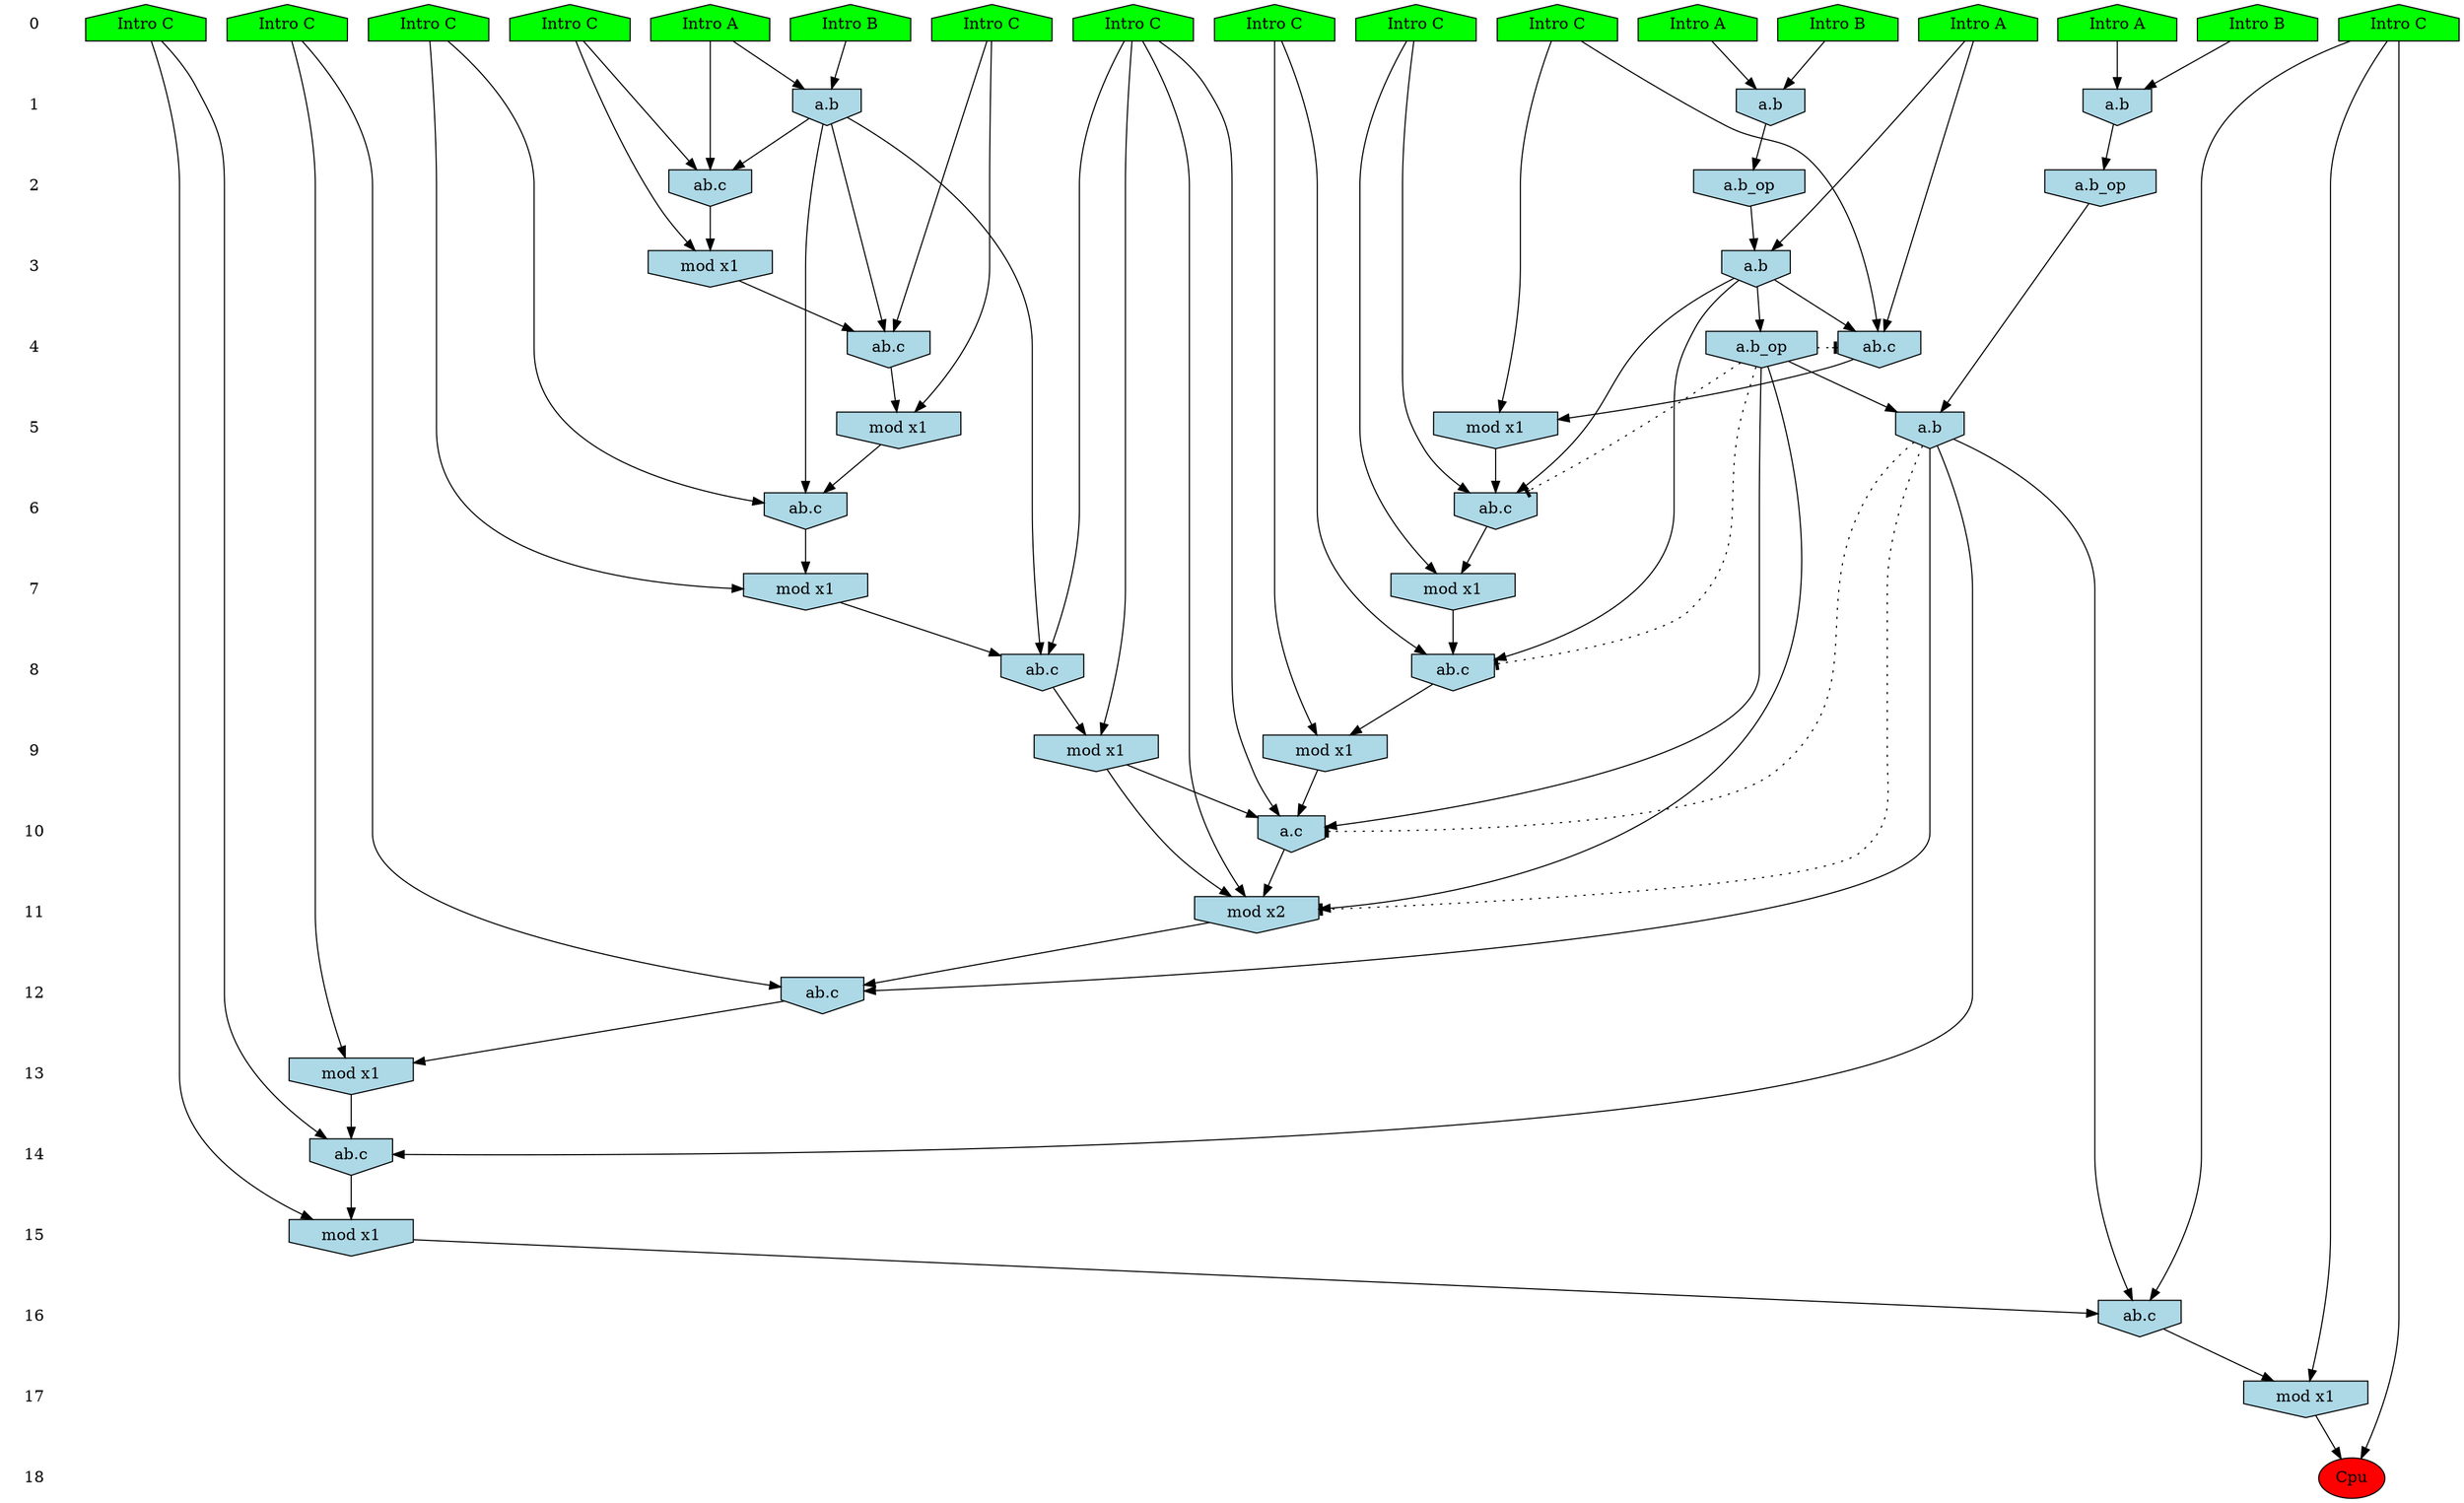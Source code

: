 /* Compression of 1 causal flows obtained in average at 1.971804E+01 t.u */
/* Compressed causal flows were: [3631] */
digraph G{
 ranksep=.5 ; 
{ rank = same ; "0" [shape=plaintext] ; node_1 [label ="Intro B", shape=house, style=filled, fillcolor=green] ;
node_2 [label ="Intro A", shape=house, style=filled, fillcolor=green] ;
node_3 [label ="Intro B", shape=house, style=filled, fillcolor=green] ;
node_4 [label ="Intro A", shape=house, style=filled, fillcolor=green] ;
node_5 [label ="Intro A", shape=house, style=filled, fillcolor=green] ;
node_6 [label ="Intro A", shape=house, style=filled, fillcolor=green] ;
node_7 [label ="Intro B", shape=house, style=filled, fillcolor=green] ;
node_8 [label ="Intro C", shape=house, style=filled, fillcolor=green] ;
node_9 [label ="Intro C", shape=house, style=filled, fillcolor=green] ;
node_10 [label ="Intro C", shape=house, style=filled, fillcolor=green] ;
node_11 [label ="Intro C", shape=house, style=filled, fillcolor=green] ;
node_12 [label ="Intro C", shape=house, style=filled, fillcolor=green] ;
node_13 [label ="Intro C", shape=house, style=filled, fillcolor=green] ;
node_14 [label ="Intro C", shape=house, style=filled, fillcolor=green] ;
node_15 [label ="Intro C", shape=house, style=filled, fillcolor=green] ;
node_16 [label ="Intro C", shape=house, style=filled, fillcolor=green] ;
node_17 [label ="Intro C", shape=house, style=filled, fillcolor=green] ;
}
{ rank = same ; "1" [shape=plaintext] ; node_18 [label="a.b", shape=invhouse, style=filled, fillcolor = lightblue] ;
node_19 [label="a.b", shape=invhouse, style=filled, fillcolor = lightblue] ;
node_22 [label="a.b", shape=invhouse, style=filled, fillcolor = lightblue] ;
}
{ rank = same ; "2" [shape=plaintext] ; node_20 [label="ab.c", shape=invhouse, style=filled, fillcolor = lightblue] ;
node_25 [label="a.b_op", shape=invhouse, style=filled, fillcolor = lightblue] ;
node_38 [label="a.b_op", shape=invhouse, style=filled, fillcolor = lightblue] ;
}
{ rank = same ; "3" [shape=plaintext] ; node_21 [label="mod x1", shape=invhouse, style=filled, fillcolor = lightblue] ;
node_26 [label="a.b", shape=invhouse, style=filled, fillcolor = lightblue] ;
}
{ rank = same ; "4" [shape=plaintext] ; node_23 [label="ab.c", shape=invhouse, style=filled, fillcolor = lightblue] ;
node_29 [label="ab.c", shape=invhouse, style=filled, fillcolor = lightblue] ;
node_36 [label="a.b_op", shape=invhouse, style=filled, fillcolor = lightblue] ;
}
{ rank = same ; "5" [shape=plaintext] ; node_24 [label="mod x1", shape=invhouse, style=filled, fillcolor = lightblue] ;
node_31 [label="mod x1", shape=invhouse, style=filled, fillcolor = lightblue] ;
node_41 [label="a.b", shape=invhouse, style=filled, fillcolor = lightblue] ;
}
{ rank = same ; "6" [shape=plaintext] ; node_27 [label="ab.c", shape=invhouse, style=filled, fillcolor = lightblue] ;
node_32 [label="ab.c", shape=invhouse, style=filled, fillcolor = lightblue] ;
}
{ rank = same ; "7" [shape=plaintext] ; node_28 [label="mod x1", shape=invhouse, style=filled, fillcolor = lightblue] ;
node_34 [label="mod x1", shape=invhouse, style=filled, fillcolor = lightblue] ;
}
{ rank = same ; "8" [shape=plaintext] ; node_30 [label="ab.c", shape=invhouse, style=filled, fillcolor = lightblue] ;
node_35 [label="ab.c", shape=invhouse, style=filled, fillcolor = lightblue] ;
}
{ rank = same ; "9" [shape=plaintext] ; node_33 [label="mod x1", shape=invhouse, style=filled, fillcolor = lightblue] ;
node_37 [label="mod x1", shape=invhouse, style=filled, fillcolor = lightblue] ;
}
{ rank = same ; "10" [shape=plaintext] ; node_39 [label="a.c", shape=invhouse, style=filled, fillcolor = lightblue] ;
}
{ rank = same ; "11" [shape=plaintext] ; node_40 [label="mod x2", shape=invhouse, style=filled, fillcolor = lightblue] ;
}
{ rank = same ; "12" [shape=plaintext] ; node_42 [label="ab.c", shape=invhouse, style=filled, fillcolor = lightblue] ;
}
{ rank = same ; "13" [shape=plaintext] ; node_43 [label="mod x1", shape=invhouse, style=filled, fillcolor = lightblue] ;
}
{ rank = same ; "14" [shape=plaintext] ; node_44 [label="ab.c", shape=invhouse, style=filled, fillcolor = lightblue] ;
}
{ rank = same ; "15" [shape=plaintext] ; node_45 [label="mod x1", shape=invhouse, style=filled, fillcolor = lightblue] ;
}
{ rank = same ; "16" [shape=plaintext] ; node_46 [label="ab.c", shape=invhouse, style=filled, fillcolor = lightblue] ;
}
{ rank = same ; "17" [shape=plaintext] ; node_47 [label="mod x1", shape=invhouse, style=filled, fillcolor = lightblue] ;
}
{ rank = same ; "18" [shape=plaintext] ; node_48 [label ="Cpu", style=filled, fillcolor=red] ;
}
"0" -> "1" [style="invis"]; 
"1" -> "2" [style="invis"]; 
"2" -> "3" [style="invis"]; 
"3" -> "4" [style="invis"]; 
"4" -> "5" [style="invis"]; 
"5" -> "6" [style="invis"]; 
"6" -> "7" [style="invis"]; 
"7" -> "8" [style="invis"]; 
"8" -> "9" [style="invis"]; 
"9" -> "10" [style="invis"]; 
"10" -> "11" [style="invis"]; 
"11" -> "12" [style="invis"]; 
"12" -> "13" [style="invis"]; 
"13" -> "14" [style="invis"]; 
"14" -> "15" [style="invis"]; 
"15" -> "16" [style="invis"]; 
"16" -> "17" [style="invis"]; 
"17" -> "18" [style="invis"]; 
node_3 -> node_18
node_5 -> node_18
node_1 -> node_19
node_2 -> node_19
node_5 -> node_20
node_13 -> node_20
node_18 -> node_20
node_13 -> node_21
node_20 -> node_21
node_4 -> node_22
node_7 -> node_22
node_16 -> node_23
node_18 -> node_23
node_21 -> node_23
node_16 -> node_24
node_23 -> node_24
node_19 -> node_25
node_6 -> node_26
node_25 -> node_26
node_9 -> node_27
node_18 -> node_27
node_24 -> node_27
node_9 -> node_28
node_27 -> node_28
node_6 -> node_29
node_12 -> node_29
node_26 -> node_29
node_10 -> node_30
node_18 -> node_30
node_28 -> node_30
node_12 -> node_31
node_29 -> node_31
node_17 -> node_32
node_26 -> node_32
node_31 -> node_32
node_10 -> node_33
node_30 -> node_33
node_17 -> node_34
node_32 -> node_34
node_8 -> node_35
node_26 -> node_35
node_34 -> node_35
node_26 -> node_36
node_8 -> node_37
node_35 -> node_37
node_22 -> node_38
node_10 -> node_39
node_33 -> node_39
node_36 -> node_39
node_37 -> node_39
node_10 -> node_40
node_33 -> node_40
node_36 -> node_40
node_39 -> node_40
node_36 -> node_41
node_38 -> node_41
node_14 -> node_42
node_40 -> node_42
node_41 -> node_42
node_14 -> node_43
node_42 -> node_43
node_15 -> node_44
node_41 -> node_44
node_43 -> node_44
node_15 -> node_45
node_44 -> node_45
node_11 -> node_46
node_41 -> node_46
node_45 -> node_46
node_11 -> node_47
node_46 -> node_47
node_11 -> node_48
node_47 -> node_48
node_36 -> node_35 [style=dotted, arrowhead = tee] 
node_36 -> node_32 [style=dotted, arrowhead = tee] 
node_36 -> node_29 [style=dotted, arrowhead = tee] 
node_41 -> node_40 [style=dotted, arrowhead = tee] 
node_41 -> node_39 [style=dotted, arrowhead = tee] 
}
/*
 Dot generation time: 0.000921
*/